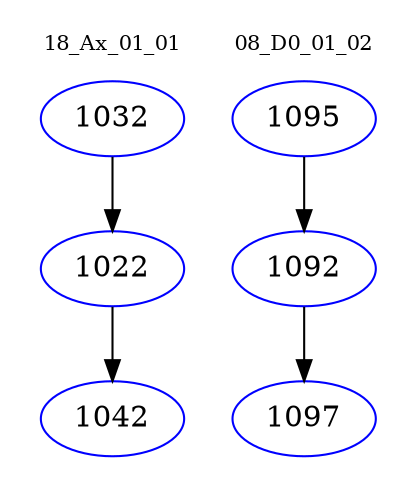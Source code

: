digraph{
subgraph cluster_0 {
color = white
label = "18_Ax_01_01";
fontsize=10;
T0_1032 [label="1032", color="blue"]
T0_1032 -> T0_1022 [color="black"]
T0_1022 [label="1022", color="blue"]
T0_1022 -> T0_1042 [color="black"]
T0_1042 [label="1042", color="blue"]
}
subgraph cluster_1 {
color = white
label = "08_D0_01_02";
fontsize=10;
T1_1095 [label="1095", color="blue"]
T1_1095 -> T1_1092 [color="black"]
T1_1092 [label="1092", color="blue"]
T1_1092 -> T1_1097 [color="black"]
T1_1097 [label="1097", color="blue"]
}
}
